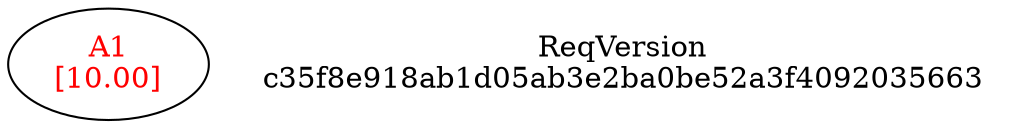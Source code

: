 digraph reqdeps {
rankdir=BT;
mclimit=10.0;
nslimit=10.0;ranksep=1;
A1 [fontcolor=red,label="A1\n[10.00]"];
ReqVersion [shape=plaintext label="ReqVersion\nc35f8e918ab1d05ab3e2ba0be52a3f4092035663"]
}